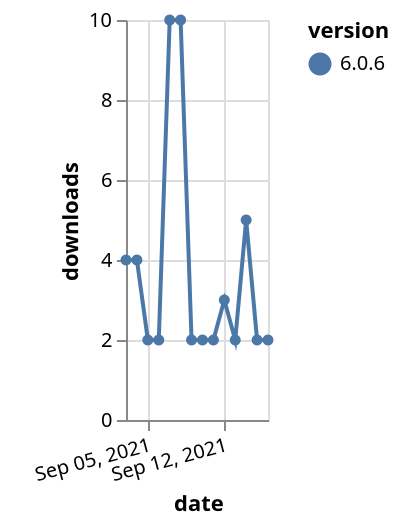 {"$schema": "https://vega.github.io/schema/vega-lite/v5.json", "description": "A simple bar chart with embedded data.", "data": {"values": [{"date": "2021-09-03", "total": 6752, "delta": 4, "version": "6.0.6"}, {"date": "2021-09-04", "total": 6756, "delta": 4, "version": "6.0.6"}, {"date": "2021-09-05", "total": 6758, "delta": 2, "version": "6.0.6"}, {"date": "2021-09-06", "total": 6760, "delta": 2, "version": "6.0.6"}, {"date": "2021-09-07", "total": 6770, "delta": 10, "version": "6.0.6"}, {"date": "2021-09-08", "total": 6780, "delta": 10, "version": "6.0.6"}, {"date": "2021-09-09", "total": 6782, "delta": 2, "version": "6.0.6"}, {"date": "2021-09-10", "total": 6784, "delta": 2, "version": "6.0.6"}, {"date": "2021-09-11", "total": 6786, "delta": 2, "version": "6.0.6"}, {"date": "2021-09-12", "total": 6789, "delta": 3, "version": "6.0.6"}, {"date": "2021-09-13", "total": 6791, "delta": 2, "version": "6.0.6"}, {"date": "2021-09-14", "total": 6796, "delta": 5, "version": "6.0.6"}, {"date": "2021-09-15", "total": 6798, "delta": 2, "version": "6.0.6"}, {"date": "2021-09-16", "total": 6800, "delta": 2, "version": "6.0.6"}]}, "width": "container", "mark": {"type": "line", "point": {"filled": true}}, "encoding": {"x": {"field": "date", "type": "temporal", "timeUnit": "yearmonthdate", "title": "date", "axis": {"labelAngle": -15}}, "y": {"field": "delta", "type": "quantitative", "title": "downloads"}, "color": {"field": "version", "type": "nominal"}, "tooltip": {"field": "delta"}}}